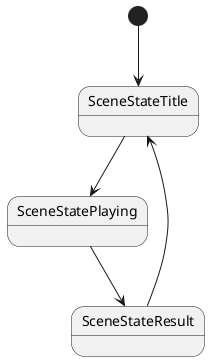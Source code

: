@startuml
[*] --> SceneStateTitle

SceneStateTitle --> SceneStatePlaying

SceneStatePlaying --> SceneStateResult

SceneStateResult --> SceneStateTitle

@enduml

